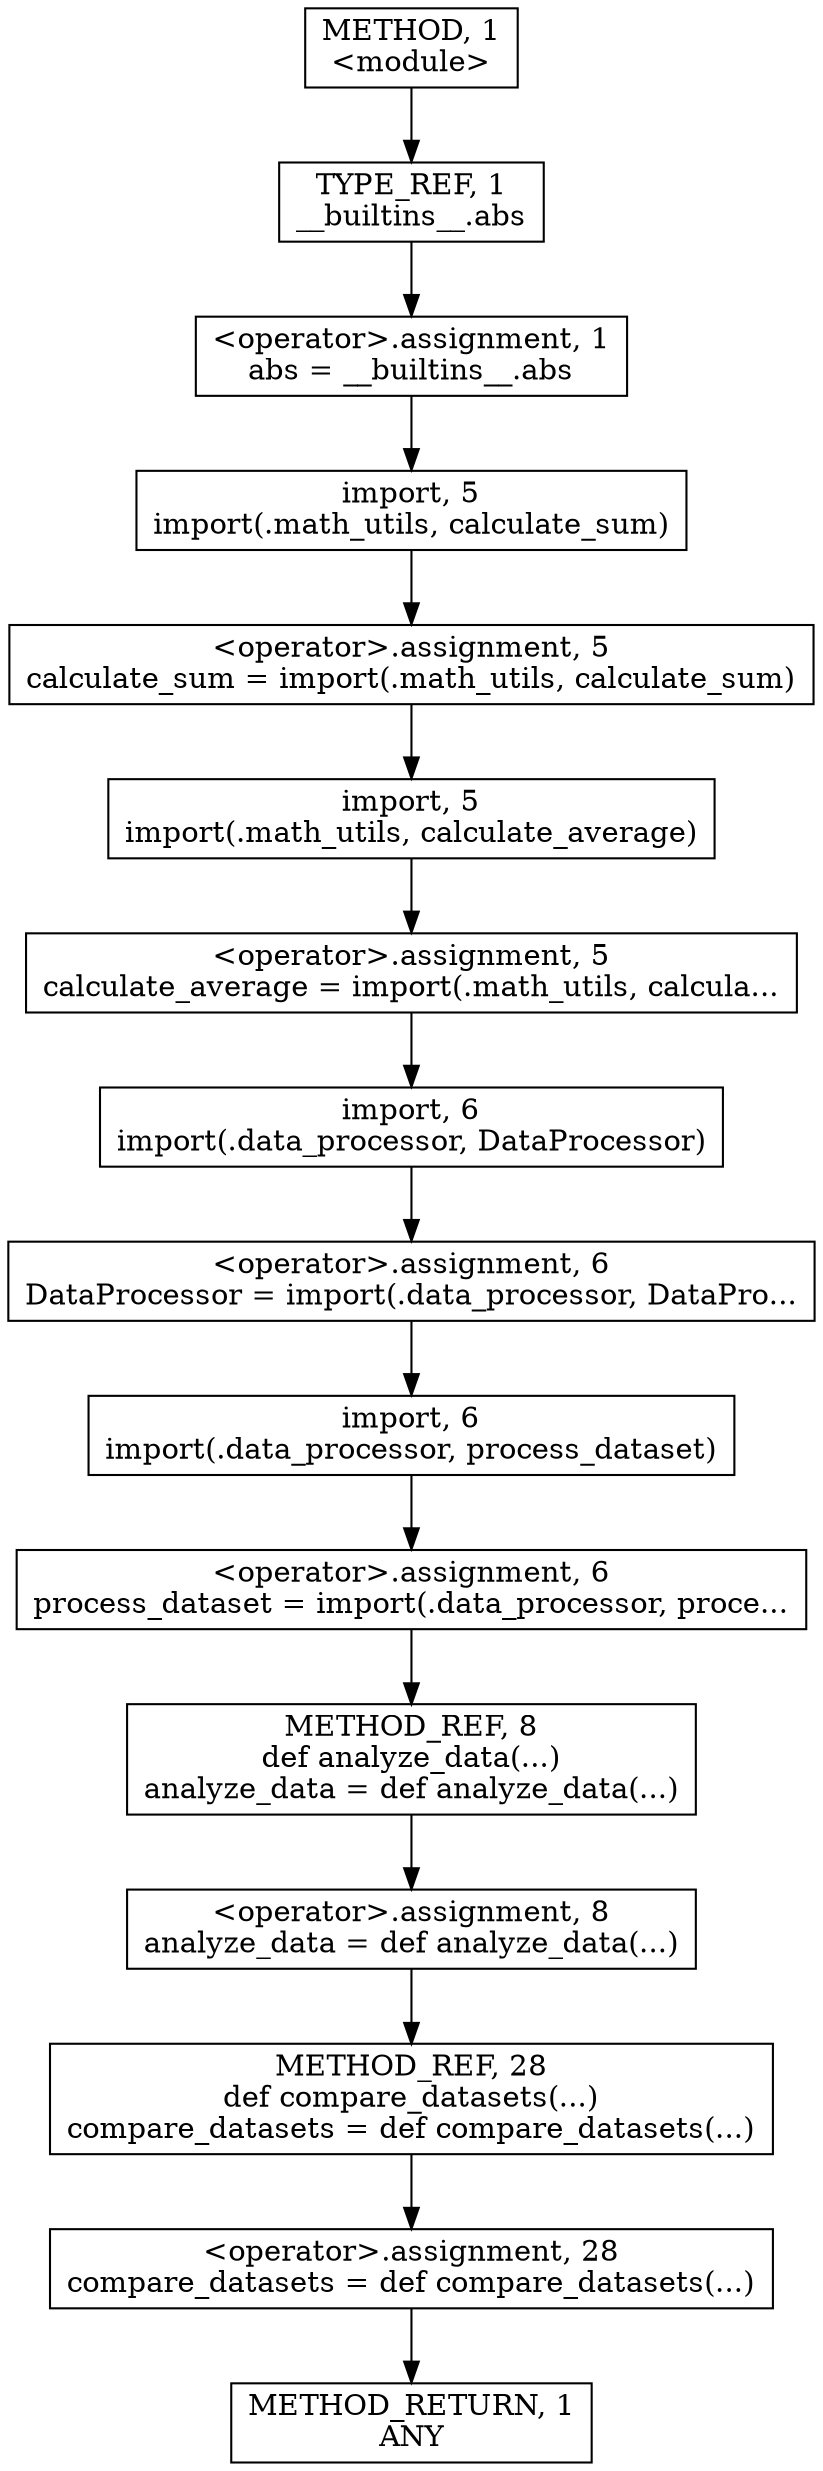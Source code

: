 digraph "&lt;module&gt;" {  
node [shape="rect"];  
"30064771073" [label = <&lt;operator&gt;.assignment, 1<BR/>abs = __builtins__.abs> ]
"30064771103" [label = <&lt;operator&gt;.assignment, 8<BR/>analyze_data = def analyze_data(...)> ]
"30064771120" [label = <&lt;operator&gt;.assignment, 28<BR/>compare_datasets = def compare_datasets(...)> ]
"180388626432" [label = <TYPE_REF, 1<BR/>__builtins__.abs> ]
"30064771075" [label = <&lt;operator&gt;.assignment, 5<BR/>calculate_sum = import(.math_utils, calculate_sum)> ]
"30064771077" [label = <&lt;operator&gt;.assignment, 5<BR/>calculate_average = import(.math_utils, calcula...> ]
"30064771079" [label = <&lt;operator&gt;.assignment, 6<BR/>DataProcessor = import(.data_processor, DataPro...> ]
"30064771081" [label = <&lt;operator&gt;.assignment, 6<BR/>process_dataset = import(.data_processor, proce...> ]
"124554051584" [label = <METHOD_REF, 8<BR/>def analyze_data(...)<BR/>analyze_data = def analyze_data(...)> ]
"124554051585" [label = <METHOD_REF, 28<BR/>def compare_datasets(...)<BR/>compare_datasets = def compare_datasets(...)> ]
"30064771074" [label = <import, 5<BR/>import(.math_utils, calculate_sum)> ]
"30064771076" [label = <import, 5<BR/>import(.math_utils, calculate_average)> ]
"30064771078" [label = <import, 6<BR/>import(.data_processor, DataProcessor)> ]
"30064771080" [label = <import, 6<BR/>import(.data_processor, process_dataset)> ]
"111669149697" [label = <METHOD, 1<BR/>&lt;module&gt;> ]
"128849018881" [label = <METHOD_RETURN, 1<BR/>ANY> ]
  "30064771073" -> "30064771074" 
  "30064771103" -> "124554051585" 
  "30064771120" -> "128849018881" 
  "180388626432" -> "30064771073" 
  "30064771075" -> "30064771076" 
  "30064771077" -> "30064771078" 
  "30064771079" -> "30064771080" 
  "30064771081" -> "124554051584" 
  "124554051584" -> "30064771103" 
  "124554051585" -> "30064771120" 
  "30064771074" -> "30064771075" 
  "30064771076" -> "30064771077" 
  "30064771078" -> "30064771079" 
  "30064771080" -> "30064771081" 
  "111669149697" -> "180388626432" 
}
